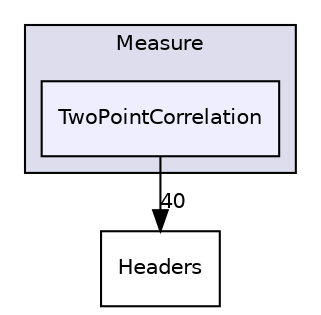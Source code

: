 digraph "Measure/TwoPointCorrelation" {
  compound=true
  node [ fontsize="10", fontname="Helvetica"];
  edge [ labelfontsize="10", labelfontname="Helvetica"];
  subgraph clusterdir_fb9ab5871bccc101b83da8bb6e4fe5d7 {
    graph [ bgcolor="#ddddee", pencolor="black", label="Measure" fontname="Helvetica", fontsize="10", URL="dir_fb9ab5871bccc101b83da8bb6e4fe5d7.html"]
  dir_979ab777328ada90efcc302a07d436ba [shape=box, label="TwoPointCorrelation", style="filled", fillcolor="#eeeeff", pencolor="black", URL="dir_979ab777328ada90efcc302a07d436ba.html"];
  }
  dir_692516b589a32b3bfce781ca9f6d1534 [shape=box label="Headers" URL="dir_692516b589a32b3bfce781ca9f6d1534.html"];
  dir_979ab777328ada90efcc302a07d436ba->dir_692516b589a32b3bfce781ca9f6d1534 [headlabel="40", labeldistance=1.5 headhref="dir_000018_000011.html"];
}
